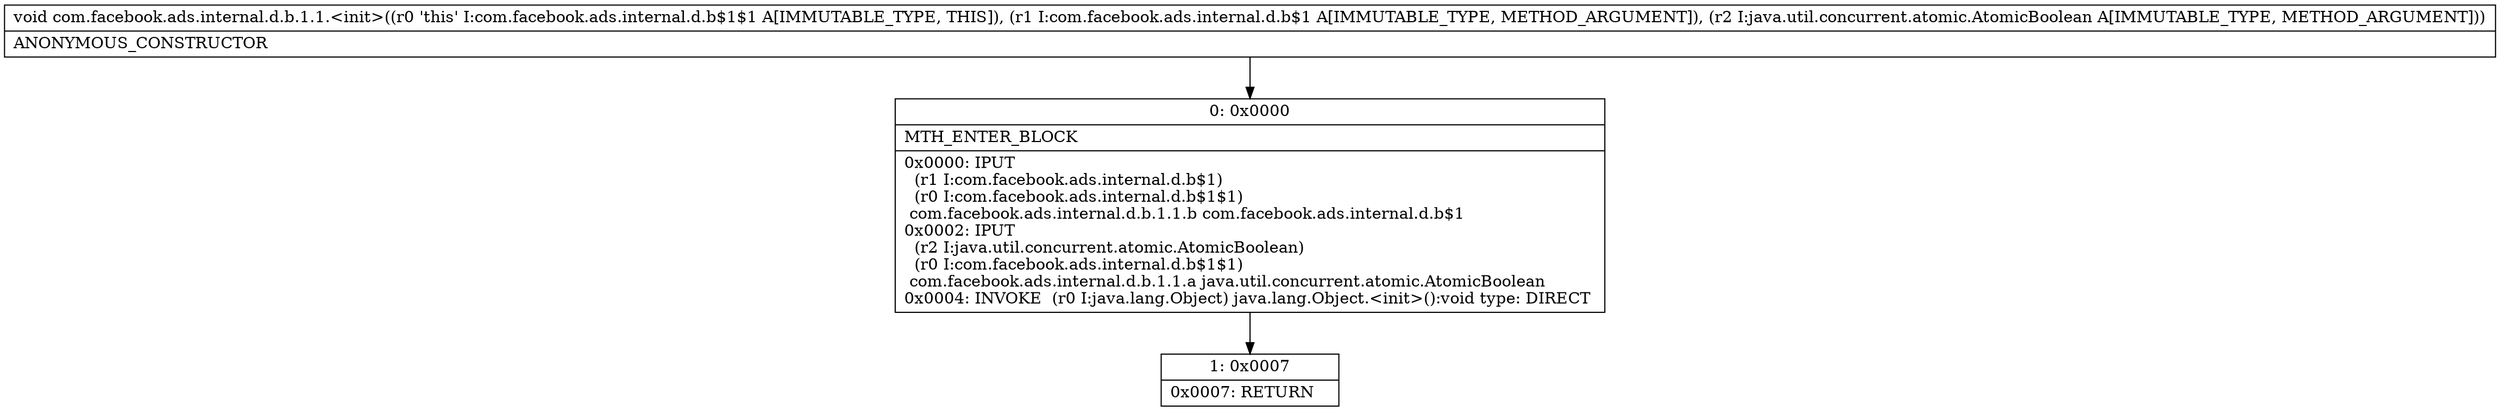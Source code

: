 digraph "CFG forcom.facebook.ads.internal.d.b.1.1.\<init\>(Lcom\/facebook\/ads\/internal\/d\/b$1;Ljava\/util\/concurrent\/atomic\/AtomicBoolean;)V" {
Node_0 [shape=record,label="{0\:\ 0x0000|MTH_ENTER_BLOCK\l|0x0000: IPUT  \l  (r1 I:com.facebook.ads.internal.d.b$1)\l  (r0 I:com.facebook.ads.internal.d.b$1$1)\l com.facebook.ads.internal.d.b.1.1.b com.facebook.ads.internal.d.b$1 \l0x0002: IPUT  \l  (r2 I:java.util.concurrent.atomic.AtomicBoolean)\l  (r0 I:com.facebook.ads.internal.d.b$1$1)\l com.facebook.ads.internal.d.b.1.1.a java.util.concurrent.atomic.AtomicBoolean \l0x0004: INVOKE  (r0 I:java.lang.Object) java.lang.Object.\<init\>():void type: DIRECT \l}"];
Node_1 [shape=record,label="{1\:\ 0x0007|0x0007: RETURN   \l}"];
MethodNode[shape=record,label="{void com.facebook.ads.internal.d.b.1.1.\<init\>((r0 'this' I:com.facebook.ads.internal.d.b$1$1 A[IMMUTABLE_TYPE, THIS]), (r1 I:com.facebook.ads.internal.d.b$1 A[IMMUTABLE_TYPE, METHOD_ARGUMENT]), (r2 I:java.util.concurrent.atomic.AtomicBoolean A[IMMUTABLE_TYPE, METHOD_ARGUMENT]))  | ANONYMOUS_CONSTRUCTOR\l}"];
MethodNode -> Node_0;
Node_0 -> Node_1;
}

